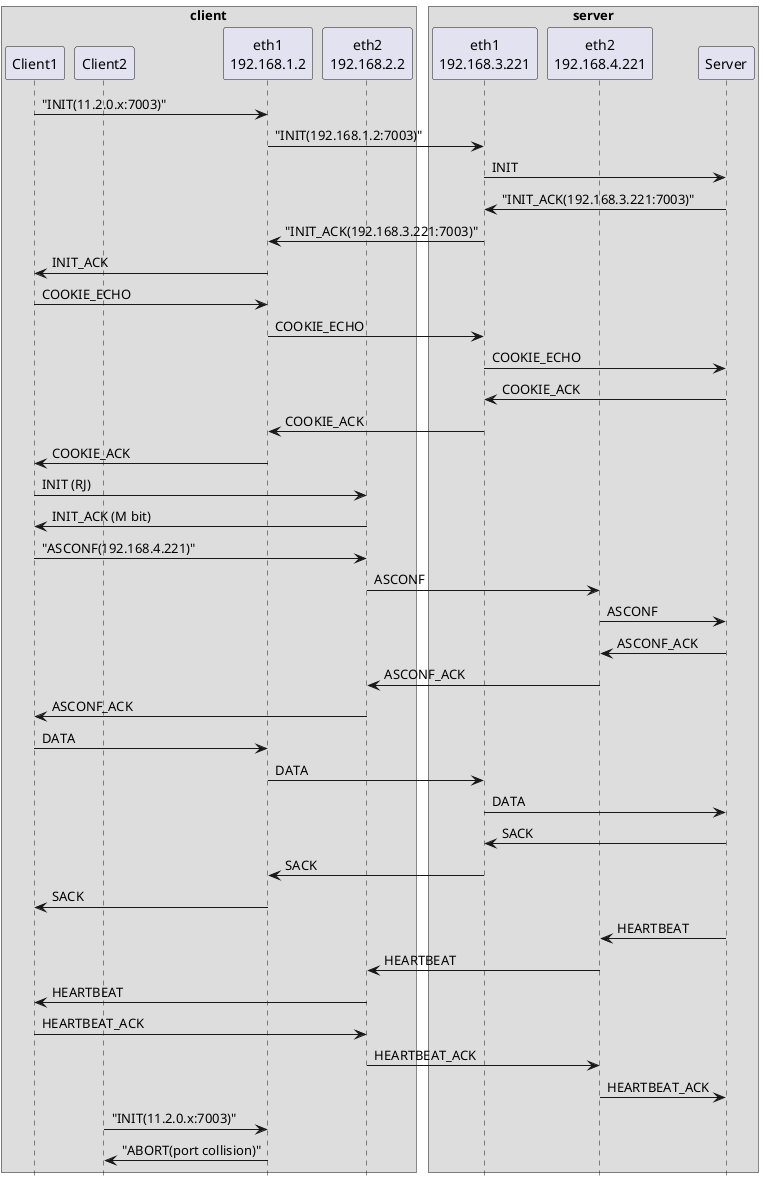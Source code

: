 @startuml distributed-client
hide footbox
box "client"
participant "Client1"
participant "Client2"
participant "eth1\n192.168.1.2" as c1
participant "eth2\n192.168.2.2" as c2
end box
box "server"
participant "eth1\n192.168.3.221" as s1
participant "eth2\n192.168.4.221" as s2
participant "Server"
end box

Client1 -> c1 : "INIT(11.2.0.x:7003)"
c1 -> s1 : "INIT(192.168.1.2:7003)"
s1 -> Server : INIT

Server -> s1 : "INIT_ACK(192.168.3.221:7003)"
s1 -> c1 : "INIT_ACK(192.168.3.221:7003)"
c1 -> Client1 : INIT_ACK

Client1 -> c1 : COOKIE_ECHO
c1 -> s1 : COOKIE_ECHO
s1 -> Server : COOKIE_ECHO

Server -> s1 : COOKIE_ACK
s1 -> c1 : COOKIE_ACK
c1 -> Client1 : COOKIE_ACK

Client1 -> c2 : INIT (RJ)
c2 -> Client1 : INIT_ACK (M bit)

Client1 -> c2 : "ASCONF(192.168.4.221)"
c2 -> s2 : ASCONF
s2 -> Server : ASCONF

Server -> s2 : ASCONF_ACK
s2 -> c2 : ASCONF_ACK
c2 -> Client1: ASCONF_ACK

Client1 -> c1 : DATA
c1 -> s1 : DATA
s1 -> Server : DATA
Server -> s1 : SACK
s1 -> c1 : SACK
c1 -> Client1 : SACK

Server -> s2 : HEARTBEAT
s2 -> c2 : HEARTBEAT
c2 -> Client1 : HEARTBEAT
Client1 -> c2 : HEARTBEAT_ACK
c2 -> s2 : HEARTBEAT_ACK
s2 -> Server : HEARTBEAT_ACK

Client2 -> c1 : "INIT(11.2.0.x:7003)"
c1 -> Client2 : "ABORT(port collision)"
@enduml
